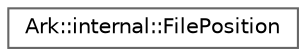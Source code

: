 digraph "Graphical Class Hierarchy"
{
 // INTERACTIVE_SVG=YES
 // LATEX_PDF_SIZE
  bgcolor="transparent";
  edge [fontname=Helvetica,fontsize=10,labelfontname=Helvetica,labelfontsize=10];
  node [fontname=Helvetica,fontsize=10,shape=box,height=0.2,width=0.4];
  rankdir="LR";
  Node0 [label="Ark::internal::FilePosition",height=0.2,width=0.4,color="grey40", fillcolor="white", style="filled",URL="$dd/d0e/structArk_1_1internal_1_1FilePosition.html",tooltip=" "];
}
